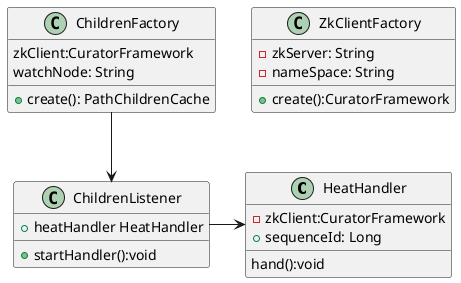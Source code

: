@startuml
   class HeatHandler{
       - zkClient:CuratorFramework
       + sequenceId: Long
       hand():void
   }

   class ChildrenListener{
       + heatHandler HeatHandler
       + startHandler():void
   }

   class ZkClientFactory{
      - zkServer: String
      - nameSpace: String
      + create():CuratorFramework
   }

   class ChildrenFactory{
       zkClient:CuratorFramework
       watchNode: String
      + create(): PathChildrenCache
   }


  ChildrenFactory-->ChildrenListener
  ChildrenListener->HeatHandler








@enduml